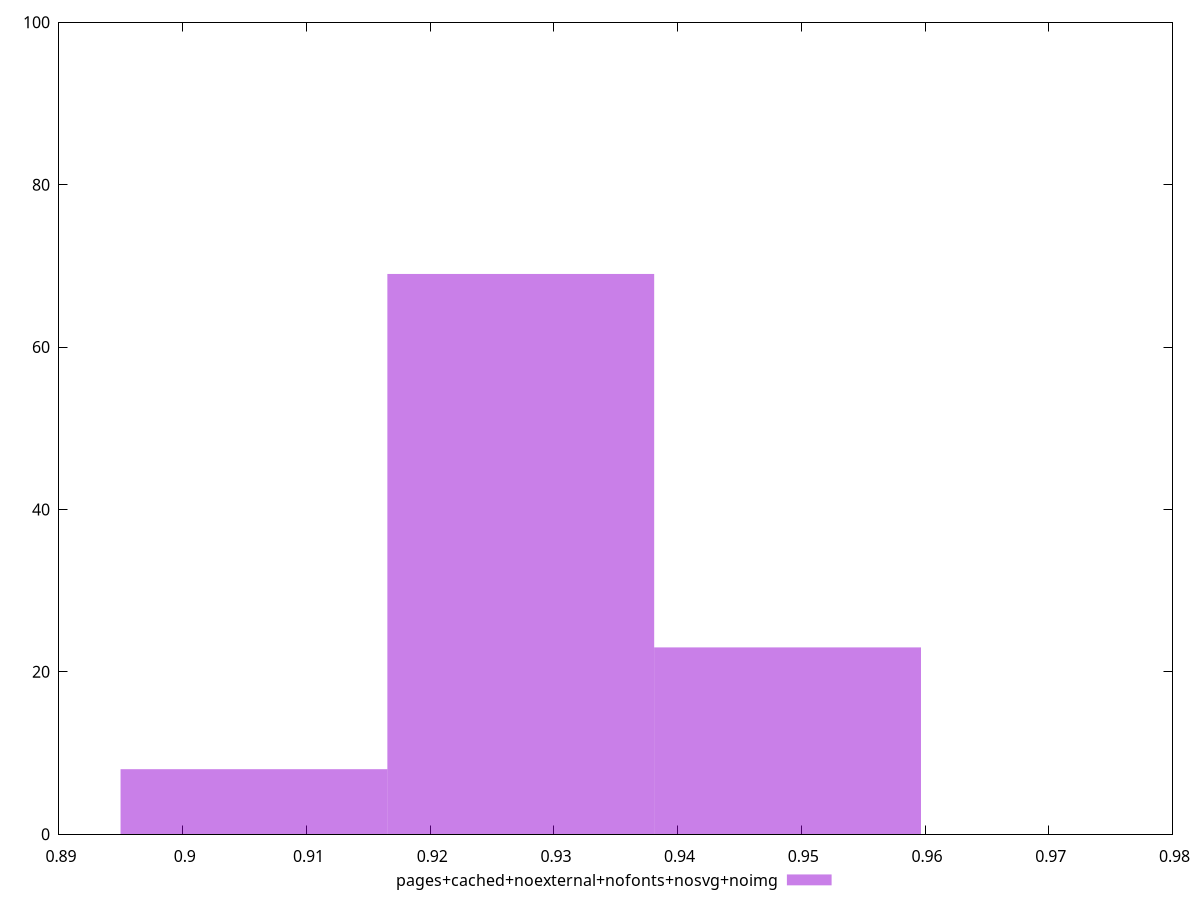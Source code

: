 reset
set terminal svg size 640, 490 enhanced background rgb 'white'
set output "reprap/meta/score/comparison/histogram/10_vs_11.svg"

$pagesCachedNoexternalNofontsNosvgNoimg <<EOF
0.9273234749844973 69
0.9057578127755554 8
0.948889137193439 23
EOF

set key outside below
set boxwidth 0.021565662208941797
set yrange [0:100]
set style fill transparent solid 0.5 noborder

plot \
  $pagesCachedNoexternalNofontsNosvgNoimg title "pages+cached+noexternal+nofonts+nosvg+noimg" with boxes, \


reset